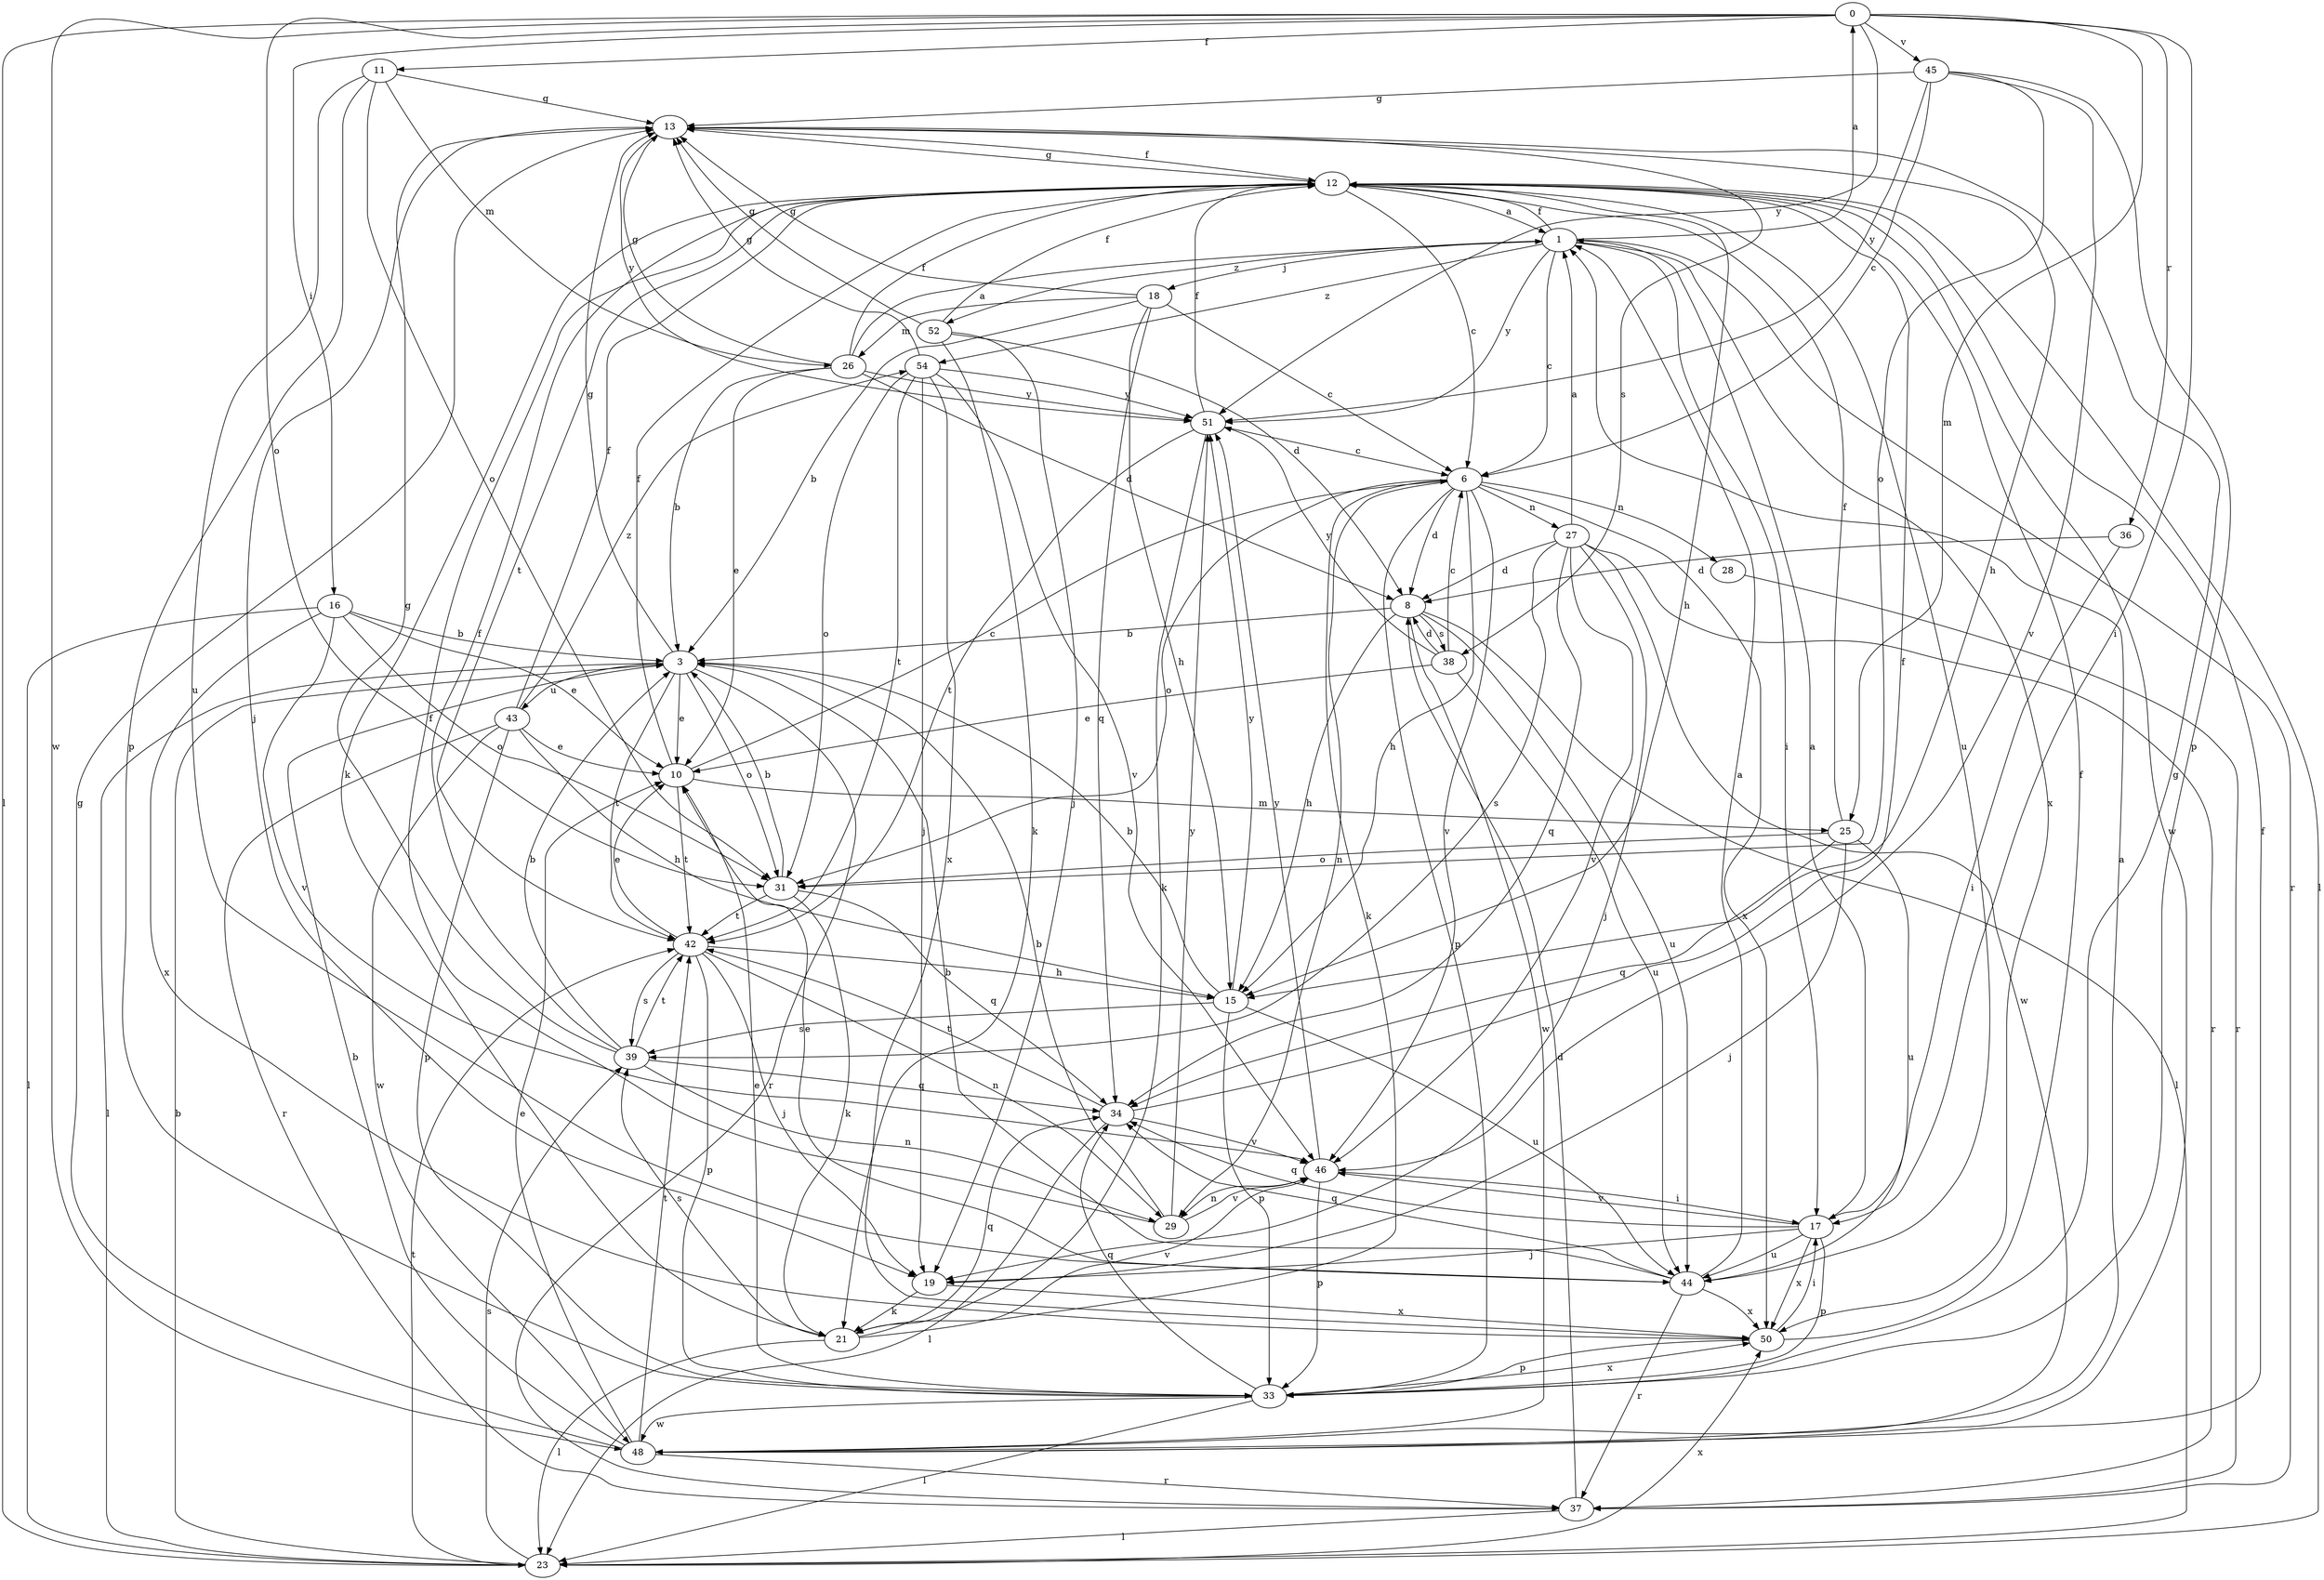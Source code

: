 strict digraph  {
0;
1;
3;
6;
8;
10;
11;
12;
13;
15;
16;
17;
18;
19;
21;
23;
25;
26;
27;
28;
29;
31;
33;
34;
36;
37;
38;
39;
42;
43;
44;
45;
46;
48;
50;
51;
52;
54;
0 -> 11  [label=f];
0 -> 16  [label=i];
0 -> 17  [label=i];
0 -> 23  [label=l];
0 -> 25  [label=m];
0 -> 31  [label=o];
0 -> 36  [label=r];
0 -> 45  [label=v];
0 -> 48  [label=w];
0 -> 51  [label=y];
1 -> 0  [label=a];
1 -> 6  [label=c];
1 -> 12  [label=f];
1 -> 17  [label=i];
1 -> 18  [label=j];
1 -> 37  [label=r];
1 -> 50  [label=x];
1 -> 51  [label=y];
1 -> 52  [label=z];
1 -> 54  [label=z];
3 -> 10  [label=e];
3 -> 13  [label=g];
3 -> 23  [label=l];
3 -> 31  [label=o];
3 -> 37  [label=r];
3 -> 42  [label=t];
3 -> 43  [label=u];
6 -> 8  [label=d];
6 -> 15  [label=h];
6 -> 21  [label=k];
6 -> 27  [label=n];
6 -> 28  [label=n];
6 -> 29  [label=n];
6 -> 31  [label=o];
6 -> 33  [label=p];
6 -> 46  [label=v];
6 -> 50  [label=x];
8 -> 3  [label=b];
8 -> 15  [label=h];
8 -> 23  [label=l];
8 -> 38  [label=s];
8 -> 44  [label=u];
8 -> 48  [label=w];
10 -> 6  [label=c];
10 -> 12  [label=f];
10 -> 25  [label=m];
10 -> 42  [label=t];
11 -> 13  [label=g];
11 -> 26  [label=m];
11 -> 31  [label=o];
11 -> 33  [label=p];
11 -> 44  [label=u];
12 -> 1  [label=a];
12 -> 6  [label=c];
12 -> 13  [label=g];
12 -> 15  [label=h];
12 -> 21  [label=k];
12 -> 23  [label=l];
12 -> 42  [label=t];
12 -> 44  [label=u];
12 -> 48  [label=w];
13 -> 12  [label=f];
13 -> 15  [label=h];
13 -> 19  [label=j];
13 -> 38  [label=s];
13 -> 51  [label=y];
15 -> 3  [label=b];
15 -> 33  [label=p];
15 -> 39  [label=s];
15 -> 44  [label=u];
15 -> 51  [label=y];
16 -> 3  [label=b];
16 -> 10  [label=e];
16 -> 23  [label=l];
16 -> 31  [label=o];
16 -> 46  [label=v];
16 -> 50  [label=x];
17 -> 1  [label=a];
17 -> 19  [label=j];
17 -> 33  [label=p];
17 -> 34  [label=q];
17 -> 44  [label=u];
17 -> 46  [label=v];
17 -> 50  [label=x];
18 -> 3  [label=b];
18 -> 6  [label=c];
18 -> 13  [label=g];
18 -> 15  [label=h];
18 -> 26  [label=m];
18 -> 34  [label=q];
19 -> 21  [label=k];
19 -> 50  [label=x];
21 -> 23  [label=l];
21 -> 34  [label=q];
21 -> 39  [label=s];
21 -> 46  [label=v];
23 -> 3  [label=b];
23 -> 39  [label=s];
23 -> 42  [label=t];
23 -> 50  [label=x];
25 -> 12  [label=f];
25 -> 19  [label=j];
25 -> 31  [label=o];
25 -> 34  [label=q];
25 -> 44  [label=u];
26 -> 1  [label=a];
26 -> 3  [label=b];
26 -> 8  [label=d];
26 -> 10  [label=e];
26 -> 12  [label=f];
26 -> 13  [label=g];
26 -> 51  [label=y];
27 -> 1  [label=a];
27 -> 8  [label=d];
27 -> 19  [label=j];
27 -> 34  [label=q];
27 -> 37  [label=r];
27 -> 39  [label=s];
27 -> 46  [label=v];
27 -> 48  [label=w];
28 -> 37  [label=r];
29 -> 3  [label=b];
29 -> 12  [label=f];
29 -> 46  [label=v];
29 -> 51  [label=y];
31 -> 3  [label=b];
31 -> 21  [label=k];
31 -> 34  [label=q];
31 -> 42  [label=t];
33 -> 10  [label=e];
33 -> 13  [label=g];
33 -> 23  [label=l];
33 -> 34  [label=q];
33 -> 48  [label=w];
33 -> 50  [label=x];
34 -> 12  [label=f];
34 -> 23  [label=l];
34 -> 42  [label=t];
34 -> 46  [label=v];
36 -> 8  [label=d];
36 -> 17  [label=i];
37 -> 8  [label=d];
37 -> 23  [label=l];
38 -> 6  [label=c];
38 -> 8  [label=d];
38 -> 10  [label=e];
38 -> 44  [label=u];
38 -> 51  [label=y];
39 -> 3  [label=b];
39 -> 12  [label=f];
39 -> 13  [label=g];
39 -> 29  [label=n];
39 -> 34  [label=q];
39 -> 42  [label=t];
42 -> 10  [label=e];
42 -> 15  [label=h];
42 -> 19  [label=j];
42 -> 29  [label=n];
42 -> 33  [label=p];
42 -> 39  [label=s];
43 -> 10  [label=e];
43 -> 12  [label=f];
43 -> 15  [label=h];
43 -> 33  [label=p];
43 -> 37  [label=r];
43 -> 48  [label=w];
43 -> 54  [label=z];
44 -> 1  [label=a];
44 -> 3  [label=b];
44 -> 10  [label=e];
44 -> 34  [label=q];
44 -> 37  [label=r];
44 -> 50  [label=x];
45 -> 6  [label=c];
45 -> 13  [label=g];
45 -> 31  [label=o];
45 -> 33  [label=p];
45 -> 46  [label=v];
45 -> 51  [label=y];
46 -> 17  [label=i];
46 -> 29  [label=n];
46 -> 33  [label=p];
46 -> 51  [label=y];
48 -> 1  [label=a];
48 -> 3  [label=b];
48 -> 10  [label=e];
48 -> 12  [label=f];
48 -> 13  [label=g];
48 -> 37  [label=r];
48 -> 42  [label=t];
50 -> 12  [label=f];
50 -> 17  [label=i];
50 -> 33  [label=p];
51 -> 6  [label=c];
51 -> 12  [label=f];
51 -> 21  [label=k];
51 -> 42  [label=t];
52 -> 8  [label=d];
52 -> 12  [label=f];
52 -> 13  [label=g];
52 -> 19  [label=j];
52 -> 21  [label=k];
54 -> 13  [label=g];
54 -> 19  [label=j];
54 -> 31  [label=o];
54 -> 42  [label=t];
54 -> 46  [label=v];
54 -> 50  [label=x];
54 -> 51  [label=y];
}
